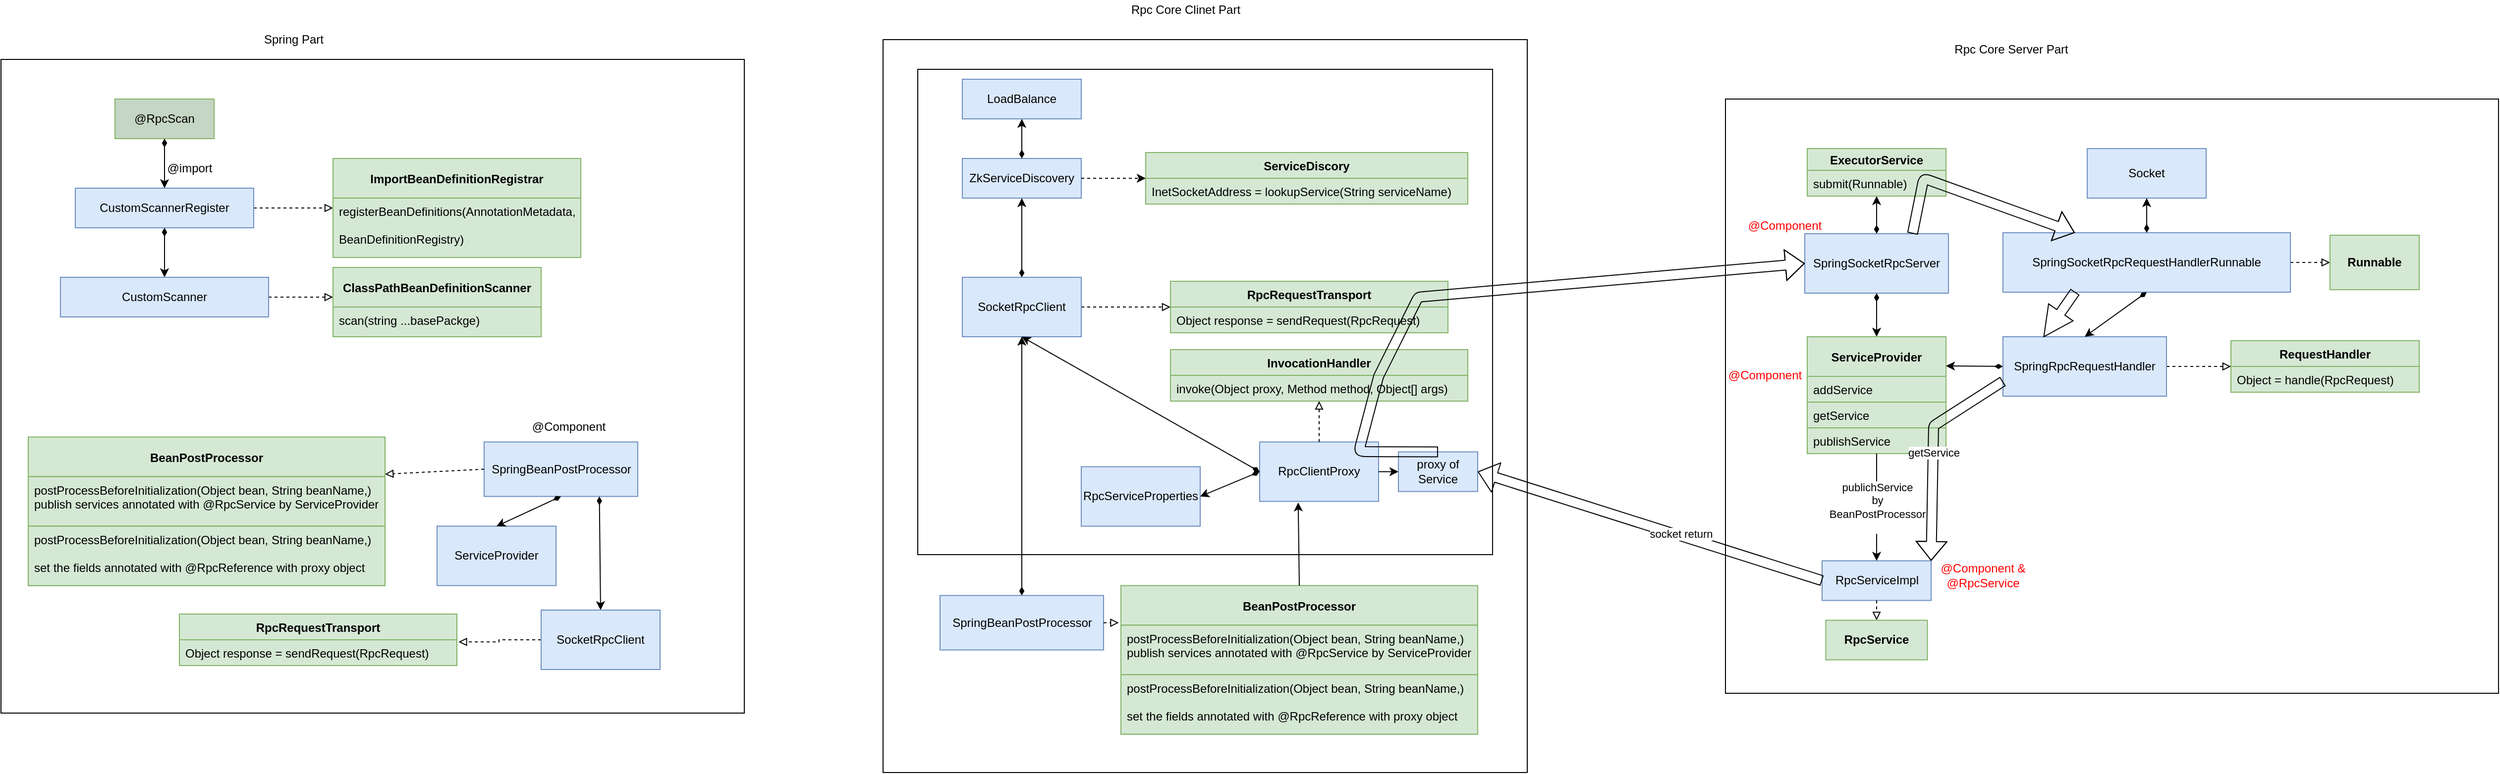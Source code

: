 <mxfile version="14.2.5" type="github">
  <diagram id="BumKpP9zG7-PkTxgRSuZ" name="Page-1">
    <mxGraphModel dx="1863" dy="862" grid="1" gridSize="10" guides="1" tooltips="1" connect="1" arrows="1" fold="1" page="0" pageScale="1" pageWidth="1200" pageHeight="1920" math="0" shadow="0">
      <root>
        <mxCell id="0" />
        <mxCell id="1" parent="0" />
        <mxCell id="OFLN6ch1py2yGaiHkbmR-164" value="" style="rounded=0;whiteSpace=wrap;html=1;strokeWidth=1;" vertex="1" parent="1">
          <mxGeometry x="1460" y="340" width="780" height="600" as="geometry" />
        </mxCell>
        <mxCell id="OFLN6ch1py2yGaiHkbmR-28" value="" style="rounded=0;whiteSpace=wrap;html=1;" vertex="1" parent="1">
          <mxGeometry x="610" y="280" width="650" height="740" as="geometry" />
        </mxCell>
        <mxCell id="OFLN6ch1py2yGaiHkbmR-104" value="" style="rounded=0;whiteSpace=wrap;html=1;strokeWidth=1;" vertex="1" parent="1">
          <mxGeometry x="645" y="310" width="580" height="490" as="geometry" />
        </mxCell>
        <mxCell id="OFLN6ch1py2yGaiHkbmR-25" value="" style="rounded=0;whiteSpace=wrap;html=1;" vertex="1" parent="1">
          <mxGeometry x="-280" y="300" width="750" height="660" as="geometry" />
        </mxCell>
        <mxCell id="OFLN6ch1py2yGaiHkbmR-8" value="" style="edgeStyle=orthogonalEdgeStyle;rounded=0;orthogonalLoop=1;jettySize=auto;html=1;startArrow=diamondThin;startFill=1;" edge="1" parent="1" source="OFLN6ch1py2yGaiHkbmR-2" target="OFLN6ch1py2yGaiHkbmR-7">
          <mxGeometry relative="1" as="geometry" />
        </mxCell>
        <mxCell id="OFLN6ch1py2yGaiHkbmR-12" value="" style="edgeStyle=orthogonalEdgeStyle;rounded=0;orthogonalLoop=1;jettySize=auto;html=1;startArrow=none;startFill=0;endArrow=block;endFill=0;dashed=1;" edge="1" parent="1" source="OFLN6ch1py2yGaiHkbmR-2">
          <mxGeometry relative="1" as="geometry">
            <mxPoint x="55" y="450" as="targetPoint" />
          </mxGeometry>
        </mxCell>
        <mxCell id="OFLN6ch1py2yGaiHkbmR-2" value="CustomScannerRegister" style="rounded=0;whiteSpace=wrap;html=1;fillColor=#dae8fc;strokeColor=#6c8ebf;" vertex="1" parent="1">
          <mxGeometry x="-205" y="430" width="180" height="40" as="geometry" />
        </mxCell>
        <mxCell id="OFLN6ch1py2yGaiHkbmR-3" value="&lt;div&gt;@RpcScan&lt;/div&gt;" style="rounded=0;whiteSpace=wrap;html=1;strokeColor=#82b366;fillColor=#C5D6C4;" vertex="1" parent="1">
          <mxGeometry x="-165" y="340" width="100" height="40" as="geometry" />
        </mxCell>
        <mxCell id="OFLN6ch1py2yGaiHkbmR-4" value="" style="endArrow=classic;html=1;exitX=0.5;exitY=1;exitDx=0;exitDy=0;startArrow=diamondThin;startFill=1;endFill=1;" edge="1" parent="1" source="OFLN6ch1py2yGaiHkbmR-3" target="OFLN6ch1py2yGaiHkbmR-2">
          <mxGeometry width="50" height="50" relative="1" as="geometry">
            <mxPoint x="-10" y="420" as="sourcePoint" />
            <mxPoint x="40" y="370" as="targetPoint" />
          </mxGeometry>
        </mxCell>
        <mxCell id="OFLN6ch1py2yGaiHkbmR-14" value="" style="edgeStyle=orthogonalEdgeStyle;rounded=0;orthogonalLoop=1;jettySize=auto;html=1;dashed=1;startArrow=none;startFill=0;endArrow=block;endFill=0;" edge="1" parent="1" source="OFLN6ch1py2yGaiHkbmR-7">
          <mxGeometry relative="1" as="geometry">
            <mxPoint x="55" y="540" as="targetPoint" />
          </mxGeometry>
        </mxCell>
        <mxCell id="OFLN6ch1py2yGaiHkbmR-7" value="CustomScanner" style="whiteSpace=wrap;html=1;rounded=0;fillColor=#dae8fc;strokeColor=#6c8ebf;" vertex="1" parent="1">
          <mxGeometry x="-220" y="520" width="210" height="40" as="geometry" />
        </mxCell>
        <mxCell id="OFLN6ch1py2yGaiHkbmR-15" value="@import" style="text;html=1;align=center;verticalAlign=middle;resizable=0;points=[];autosize=1;" vertex="1" parent="1">
          <mxGeometry x="-120" y="400" width="60" height="20" as="geometry" />
        </mxCell>
        <mxCell id="OFLN6ch1py2yGaiHkbmR-17" value="SpringBeanPostProcessor" style="whiteSpace=wrap;html=1;rounded=0;strokeColor=#6c8ebf;fillColor=#dae8fc;" vertex="1" parent="1">
          <mxGeometry x="207.5" y="686.25" width="155" height="55" as="geometry" />
        </mxCell>
        <mxCell id="OFLN6ch1py2yGaiHkbmR-19" value="" style="endArrow=block;html=1;dashed=1;exitX=0;exitY=0.5;exitDx=0;exitDy=0;entryX=1;entryY=0.25;entryDx=0;entryDy=0;endFill=0;" edge="1" parent="1" source="OFLN6ch1py2yGaiHkbmR-17" target="OFLN6ch1py2yGaiHkbmR-50">
          <mxGeometry width="50" height="50" relative="1" as="geometry">
            <mxPoint x="-20" y="755" as="sourcePoint" />
            <mxPoint x="50" y="795" as="targetPoint" />
          </mxGeometry>
        </mxCell>
        <mxCell id="OFLN6ch1py2yGaiHkbmR-20" value="ServiceProvider" style="whiteSpace=wrap;html=1;rounded=0;strokeColor=#6c8ebf;fillColor=#dae8fc;" vertex="1" parent="1">
          <mxGeometry x="160" y="771.25" width="120" height="60" as="geometry" />
        </mxCell>
        <mxCell id="OFLN6ch1py2yGaiHkbmR-24" value="" style="endArrow=classic;startArrow=diamondThin;html=1;startFill=1;exitX=0.5;exitY=1;exitDx=0;exitDy=0;entryX=0.5;entryY=0;entryDx=0;entryDy=0;" edge="1" parent="1" source="OFLN6ch1py2yGaiHkbmR-17" target="OFLN6ch1py2yGaiHkbmR-20">
          <mxGeometry width="50" height="50" relative="1" as="geometry">
            <mxPoint x="-190" y="855" as="sourcePoint" />
            <mxPoint x="-140" y="805" as="targetPoint" />
          </mxGeometry>
        </mxCell>
        <mxCell id="OFLN6ch1py2yGaiHkbmR-26" value="@Component" style="text;html=1;strokeColor=none;fillColor=none;align=center;verticalAlign=middle;whiteSpace=wrap;rounded=0;" vertex="1" parent="1">
          <mxGeometry x="257.5" y="661.25" width="70" height="20" as="geometry" />
        </mxCell>
        <mxCell id="OFLN6ch1py2yGaiHkbmR-27" value="&lt;div&gt;Spring Part&lt;/div&gt;" style="text;html=1;align=center;verticalAlign=middle;resizable=0;points=[];autosize=1;" vertex="1" parent="1">
          <mxGeometry x="-25" y="270" width="80" height="20" as="geometry" />
        </mxCell>
        <mxCell id="OFLN6ch1py2yGaiHkbmR-29" value="Rpc Core Clinet Part" style="text;html=1;align=center;verticalAlign=middle;resizable=0;points=[];autosize=1;" vertex="1" parent="1">
          <mxGeometry x="850" y="240" width="130" height="20" as="geometry" />
        </mxCell>
        <mxCell id="OFLN6ch1py2yGaiHkbmR-31" value="Rpc Core Server Part" style="text;html=1;align=center;verticalAlign=middle;resizable=0;points=[];autosize=1;" vertex="1" parent="1">
          <mxGeometry x="1682.5" y="280" width="130" height="20" as="geometry" />
        </mxCell>
        <mxCell id="OFLN6ch1py2yGaiHkbmR-34" value="" style="edgeStyle=orthogonalEdgeStyle;rounded=0;orthogonalLoop=1;jettySize=auto;html=1;startArrow=none;startFill=0;endArrow=block;endFill=0;dashed=1;entryX=0;entryY=0.5;entryDx=0;entryDy=0;" edge="1" parent="1" source="OFLN6ch1py2yGaiHkbmR-32" target="OFLN6ch1py2yGaiHkbmR-54">
          <mxGeometry relative="1" as="geometry">
            <mxPoint x="890.0" y="400" as="targetPoint" />
          </mxGeometry>
        </mxCell>
        <mxCell id="OFLN6ch1py2yGaiHkbmR-42" value="" style="edgeStyle=orthogonalEdgeStyle;rounded=0;orthogonalLoop=1;jettySize=auto;html=1;startArrow=diamondThin;startFill=1;endArrow=classic;endFill=1;" edge="1" parent="1" source="OFLN6ch1py2yGaiHkbmR-32" target="OFLN6ch1py2yGaiHkbmR-41">
          <mxGeometry relative="1" as="geometry" />
        </mxCell>
        <mxCell id="OFLN6ch1py2yGaiHkbmR-32" value="SocketRpcClient" style="rounded=0;whiteSpace=wrap;html=1;fillColor=#dae8fc;strokeColor=#6c8ebf;" vertex="1" parent="1">
          <mxGeometry x="690" y="520" width="120" height="60" as="geometry" />
        </mxCell>
        <mxCell id="OFLN6ch1py2yGaiHkbmR-41" value="ZkServiceDiscovery" style="whiteSpace=wrap;html=1;rounded=0;strokeColor=#6c8ebf;fillColor=#dae8fc;" vertex="1" parent="1">
          <mxGeometry x="690" y="400" width="120" height="40" as="geometry" />
        </mxCell>
        <mxCell id="OFLN6ch1py2yGaiHkbmR-44" value="ClassPathBeanDefinitionScanner" style="swimlane;fontStyle=1;childLayout=stackLayout;horizontal=1;startSize=40;fillColor=#d5e8d4;horizontalStack=0;resizeParent=1;resizeParentMax=0;resizeLast=0;collapsible=1;marginBottom=0;strokeWidth=1;strokeColor=#82b366;" vertex="1" parent="1">
          <mxGeometry x="55" y="510" width="210" height="70" as="geometry">
            <mxRectangle x="-320" y="390" width="50" height="40" as="alternateBounds" />
          </mxGeometry>
        </mxCell>
        <mxCell id="OFLN6ch1py2yGaiHkbmR-46" value="scan(string ...basePackge)" style="text;strokeColor=#82b366;fillColor=#d5e8d4;align=left;verticalAlign=top;spacingLeft=4;spacingRight=4;overflow=hidden;rotatable=0;points=[[0,0.5],[1,0.5]];portConstraint=eastwest;" vertex="1" parent="OFLN6ch1py2yGaiHkbmR-44">
          <mxGeometry y="40" width="210" height="30" as="geometry" />
        </mxCell>
        <mxCell id="OFLN6ch1py2yGaiHkbmR-48" value="ImportBeanDefinitionRegistrar" style="swimlane;fontStyle=1;childLayout=stackLayout;horizontal=1;startSize=40;fillColor=#d5e8d4;horizontalStack=0;resizeParent=1;resizeParentMax=0;resizeLast=0;collapsible=1;marginBottom=0;strokeWidth=1;strokeColor=#82b366;" vertex="1" parent="1">
          <mxGeometry x="55" y="400" width="250" height="100" as="geometry">
            <mxRectangle x="-320" y="390" width="50" height="40" as="alternateBounds" />
          </mxGeometry>
        </mxCell>
        <mxCell id="OFLN6ch1py2yGaiHkbmR-49" value="registerBeanDefinitions(AnnotationMetadata, &#xa;&#xa;BeanDefinitionRegistry)" style="text;strokeColor=#82b366;fillColor=#d5e8d4;align=left;verticalAlign=top;spacingLeft=4;spacingRight=4;overflow=hidden;rotatable=0;points=[[0,0.5],[1,0.5]];portConstraint=eastwest;" vertex="1" parent="OFLN6ch1py2yGaiHkbmR-48">
          <mxGeometry y="40" width="250" height="60" as="geometry" />
        </mxCell>
        <mxCell id="OFLN6ch1py2yGaiHkbmR-50" value="BeanPostProcessor" style="swimlane;fontStyle=1;childLayout=stackLayout;horizontal=1;startSize=40;fillColor=#d5e8d4;horizontalStack=0;resizeParent=1;resizeParentMax=0;resizeLast=0;collapsible=1;marginBottom=0;strokeWidth=1;strokeColor=#82b366;" vertex="1" parent="1">
          <mxGeometry x="-252.5" y="681.25" width="360" height="150" as="geometry">
            <mxRectangle x="-690" y="645" width="250" height="40" as="alternateBounds" />
          </mxGeometry>
        </mxCell>
        <mxCell id="OFLN6ch1py2yGaiHkbmR-51" value="postProcessBeforeInitialization(Object bean, String beanName,)&#xa;publish services annotated with @RpcService by ServiceProvider" style="text;strokeColor=#82b366;fillColor=#d5e8d4;align=left;verticalAlign=top;spacingLeft=4;spacingRight=4;overflow=hidden;rotatable=0;points=[[0,0.5],[1,0.5]];portConstraint=eastwest;" vertex="1" parent="OFLN6ch1py2yGaiHkbmR-50">
          <mxGeometry y="40" width="360" height="50" as="geometry" />
        </mxCell>
        <mxCell id="OFLN6ch1py2yGaiHkbmR-53" value="postProcessBeforeInitialization(Object bean, String beanName,) &#xa;&#xa;set the fields annotated with @RpcReference with proxy object" style="text;strokeColor=#82b366;fillColor=#d5e8d4;align=left;verticalAlign=top;spacingLeft=4;spacingRight=4;overflow=hidden;rotatable=0;points=[[0,0.5],[1,0.5]];portConstraint=eastwest;" vertex="1" parent="OFLN6ch1py2yGaiHkbmR-50">
          <mxGeometry y="90" width="360" height="60" as="geometry" />
        </mxCell>
        <mxCell id="OFLN6ch1py2yGaiHkbmR-54" value="RpcRequestTransport" style="swimlane;fontStyle=1;childLayout=stackLayout;horizontal=1;startSize=26;fillColor=#d5e8d4;horizontalStack=0;resizeParent=1;resizeParentMax=0;resizeLast=0;collapsible=1;marginBottom=0;strokeWidth=1;strokeColor=#82b366;" vertex="1" parent="1">
          <mxGeometry x="900" y="524" width="280" height="52" as="geometry" />
        </mxCell>
        <mxCell id="OFLN6ch1py2yGaiHkbmR-55" value="Object response = sendRequest(RpcRequest)" style="text;strokeColor=#82b366;fillColor=#d5e8d4;align=left;verticalAlign=top;spacingLeft=4;spacingRight=4;overflow=hidden;rotatable=0;points=[[0,0.5],[1,0.5]];portConstraint=eastwest;" vertex="1" parent="OFLN6ch1py2yGaiHkbmR-54">
          <mxGeometry y="26" width="280" height="26" as="geometry" />
        </mxCell>
        <mxCell id="OFLN6ch1py2yGaiHkbmR-58" value="ServiceDiscory" style="swimlane;fontStyle=1;childLayout=stackLayout;horizontal=1;startSize=26;fillColor=#d5e8d4;horizontalStack=0;resizeParent=1;resizeParentMax=0;resizeLast=0;collapsible=1;marginBottom=0;strokeWidth=1;strokeColor=#82b366;" vertex="1" parent="1">
          <mxGeometry x="875" y="394" width="325" height="52" as="geometry" />
        </mxCell>
        <mxCell id="OFLN6ch1py2yGaiHkbmR-61" value="InetSocketAddress = lookupService(String serviceName)" style="text;strokeColor=#82b366;fillColor=#d5e8d4;align=left;verticalAlign=top;spacingLeft=4;spacingRight=4;overflow=hidden;rotatable=0;points=[[0,0.5],[1,0.5]];portConstraint=eastwest;" vertex="1" parent="OFLN6ch1py2yGaiHkbmR-58">
          <mxGeometry y="26" width="325" height="26" as="geometry" />
        </mxCell>
        <mxCell id="OFLN6ch1py2yGaiHkbmR-62" value="" style="endArrow=classic;html=1;dashed=1;exitX=1;exitY=0.5;exitDx=0;exitDy=0;entryX=0;entryY=0.5;entryDx=0;entryDy=0;" edge="1" parent="1" source="OFLN6ch1py2yGaiHkbmR-41" target="OFLN6ch1py2yGaiHkbmR-58">
          <mxGeometry width="50" height="50" relative="1" as="geometry">
            <mxPoint x="940" y="480" as="sourcePoint" />
            <mxPoint x="990" y="430" as="targetPoint" />
          </mxGeometry>
        </mxCell>
        <mxCell id="OFLN6ch1py2yGaiHkbmR-64" value="SpringSocketRpcServer" style="rounded=0;whiteSpace=wrap;html=1;strokeWidth=1;fillColor=#dae8fc;strokeColor=#6c8ebf;" vertex="1" parent="1">
          <mxGeometry x="1540" y="476" width="145" height="60" as="geometry" />
        </mxCell>
        <mxCell id="OFLN6ch1py2yGaiHkbmR-70" value="" style="endArrow=classic;html=1;exitX=0.5;exitY=1;exitDx=0;exitDy=0;entryX=0.5;entryY=0;entryDx=0;entryDy=0;endFill=1;startArrow=diamondThin;startFill=1;" edge="1" parent="1" source="OFLN6ch1py2yGaiHkbmR-64" target="OFLN6ch1py2yGaiHkbmR-93">
          <mxGeometry width="50" height="50" relative="1" as="geometry">
            <mxPoint x="1587.5" y="580" as="sourcePoint" />
            <mxPoint x="1690" y="624" as="targetPoint" />
          </mxGeometry>
        </mxCell>
        <mxCell id="OFLN6ch1py2yGaiHkbmR-71" value="" style="endArrow=classic;html=1;exitX=0.5;exitY=0;exitDx=0;exitDy=0;endFill=1;startArrow=diamondThin;startFill=1;entryX=0.5;entryY=1;entryDx=0;entryDy=0;" edge="1" parent="1" source="OFLN6ch1py2yGaiHkbmR-64" target="OFLN6ch1py2yGaiHkbmR-98">
          <mxGeometry width="50" height="50" relative="1" as="geometry">
            <mxPoint x="1612.5" y="536" as="sourcePoint" />
            <mxPoint x="1612.5" y="420" as="targetPoint" />
          </mxGeometry>
        </mxCell>
        <mxCell id="OFLN6ch1py2yGaiHkbmR-74" value="" style="edgeStyle=orthogonalEdgeStyle;rounded=0;orthogonalLoop=1;jettySize=auto;html=1;startArrow=none;startFill=0;endArrow=block;endFill=0;dashed=1;" edge="1" parent="1" source="OFLN6ch1py2yGaiHkbmR-72" target="OFLN6ch1py2yGaiHkbmR-73">
          <mxGeometry relative="1" as="geometry" />
        </mxCell>
        <mxCell id="OFLN6ch1py2yGaiHkbmR-72" value="SpringSocketRpcRequestHandlerRunnable" style="rounded=0;whiteSpace=wrap;html=1;strokeWidth=1;fillColor=#dae8fc;strokeColor=#6c8ebf;" vertex="1" parent="1">
          <mxGeometry x="1740" y="475" width="290" height="60" as="geometry" />
        </mxCell>
        <mxCell id="OFLN6ch1py2yGaiHkbmR-73" value="&lt;b&gt;Runnable&lt;/b&gt;" style="whiteSpace=wrap;html=1;rounded=0;strokeColor=#82b366;strokeWidth=1;fillColor=#d5e8d4;" vertex="1" parent="1">
          <mxGeometry x="2070" y="477.5" width="90" height="55" as="geometry" />
        </mxCell>
        <mxCell id="OFLN6ch1py2yGaiHkbmR-75" value="Socket" style="whiteSpace=wrap;html=1;rounded=0;strokeColor=#6c8ebf;strokeWidth=1;fillColor=#dae8fc;" vertex="1" parent="1">
          <mxGeometry x="1825" y="390" width="120" height="50" as="geometry" />
        </mxCell>
        <mxCell id="OFLN6ch1py2yGaiHkbmR-80" value="" style="edgeStyle=orthogonalEdgeStyle;rounded=0;orthogonalLoop=1;jettySize=auto;html=1;dashed=1;startArrow=none;startFill=0;endArrow=block;endFill=0;entryX=0;entryY=0.5;entryDx=0;entryDy=0;exitX=1;exitY=0.5;exitDx=0;exitDy=0;" edge="1" parent="1" source="OFLN6ch1py2yGaiHkbmR-76" target="OFLN6ch1py2yGaiHkbmR-84">
          <mxGeometry relative="1" as="geometry">
            <mxPoint x="2202.5" y="625" as="targetPoint" />
          </mxGeometry>
        </mxCell>
        <mxCell id="OFLN6ch1py2yGaiHkbmR-76" value="SpringRpcRequestHandler" style="whiteSpace=wrap;html=1;rounded=0;strokeColor=#6c8ebf;strokeWidth=1;fillColor=#dae8fc;" vertex="1" parent="1">
          <mxGeometry x="1740" y="580" width="165" height="60" as="geometry" />
        </mxCell>
        <mxCell id="OFLN6ch1py2yGaiHkbmR-77" value="" style="endArrow=classic;html=1;exitX=0.5;exitY=0;exitDx=0;exitDy=0;entryX=0.5;entryY=1;entryDx=0;entryDy=0;endFill=1;startArrow=diamondThin;startFill=1;" edge="1" parent="1" target="OFLN6ch1py2yGaiHkbmR-75" source="OFLN6ch1py2yGaiHkbmR-72">
          <mxGeometry width="50" height="50" relative="1" as="geometry">
            <mxPoint x="1912.5" y="571" as="sourcePoint" />
            <mxPoint x="1937.5" y="565" as="targetPoint" />
          </mxGeometry>
        </mxCell>
        <mxCell id="OFLN6ch1py2yGaiHkbmR-78" value="" style="endArrow=classic;html=1;exitX=0.5;exitY=1;exitDx=0;exitDy=0;entryX=0.5;entryY=0;entryDx=0;entryDy=0;endFill=1;startArrow=diamondThin;startFill=1;" edge="1" parent="1" target="OFLN6ch1py2yGaiHkbmR-76" source="OFLN6ch1py2yGaiHkbmR-72">
          <mxGeometry width="50" height="50" relative="1" as="geometry">
            <mxPoint x="1912.5" y="571" as="sourcePoint" />
            <mxPoint x="1810" y="635" as="targetPoint" />
          </mxGeometry>
        </mxCell>
        <mxCell id="OFLN6ch1py2yGaiHkbmR-84" value="RequestHandler" style="swimlane;fontStyle=1;childLayout=stackLayout;horizontal=1;startSize=26;fillColor=#d5e8d4;horizontalStack=0;resizeParent=1;resizeParentMax=0;resizeLast=0;collapsible=1;marginBottom=0;strokeWidth=1;strokeColor=#82b366;" vertex="1" parent="1">
          <mxGeometry x="1970" y="584" width="190" height="52" as="geometry" />
        </mxCell>
        <mxCell id="OFLN6ch1py2yGaiHkbmR-85" value="Object = handle(RpcRequest)" style="text;strokeColor=#82b366;fillColor=#d5e8d4;align=left;verticalAlign=top;spacingLeft=4;spacingRight=4;overflow=hidden;rotatable=0;points=[[0,0.5],[1,0.5]];portConstraint=eastwest;" vertex="1" parent="OFLN6ch1py2yGaiHkbmR-84">
          <mxGeometry y="26" width="190" height="26" as="geometry" />
        </mxCell>
        <mxCell id="OFLN6ch1py2yGaiHkbmR-93" value="ServiceProvider" style="swimlane;fontStyle=1;childLayout=stackLayout;horizontal=1;startSize=40;fillColor=#d5e8d4;horizontalStack=0;resizeParent=1;resizeParentMax=0;resizeLast=0;collapsible=1;marginBottom=0;strokeWidth=1;strokeColor=#82b366;" vertex="1" parent="1">
          <mxGeometry x="1542.5" y="580" width="140" height="118" as="geometry" />
        </mxCell>
        <mxCell id="OFLN6ch1py2yGaiHkbmR-94" value="addService" style="text;strokeColor=#82b366;fillColor=#d5e8d4;align=left;verticalAlign=top;spacingLeft=4;spacingRight=4;overflow=hidden;rotatable=0;points=[[0,0.5],[1,0.5]];portConstraint=eastwest;" vertex="1" parent="OFLN6ch1py2yGaiHkbmR-93">
          <mxGeometry y="40" width="140" height="26" as="geometry" />
        </mxCell>
        <mxCell id="OFLN6ch1py2yGaiHkbmR-95" value="getService" style="text;strokeColor=#82b366;fillColor=#d5e8d4;align=left;verticalAlign=top;spacingLeft=4;spacingRight=4;overflow=hidden;rotatable=0;points=[[0,0.5],[1,0.5]];portConstraint=eastwest;" vertex="1" parent="OFLN6ch1py2yGaiHkbmR-93">
          <mxGeometry y="66" width="140" height="26" as="geometry" />
        </mxCell>
        <mxCell id="OFLN6ch1py2yGaiHkbmR-96" value="publishService" style="text;strokeColor=#82b366;fillColor=#d5e8d4;align=left;verticalAlign=top;spacingLeft=4;spacingRight=4;overflow=hidden;rotatable=0;points=[[0,0.5],[1,0.5]];portConstraint=eastwest;" vertex="1" parent="OFLN6ch1py2yGaiHkbmR-93">
          <mxGeometry y="92" width="140" height="26" as="geometry" />
        </mxCell>
        <mxCell id="OFLN6ch1py2yGaiHkbmR-97" value="" style="endArrow=classic;html=1;exitX=0;exitY=0.5;exitDx=0;exitDy=0;entryX=1;entryY=0.25;entryDx=0;entryDy=0;endFill=1;startArrow=diamondThin;startFill=1;" edge="1" parent="1" source="OFLN6ch1py2yGaiHkbmR-76" target="OFLN6ch1py2yGaiHkbmR-93">
          <mxGeometry width="50" height="50" relative="1" as="geometry">
            <mxPoint x="1542.5" y="536.0" as="sourcePoint" />
            <mxPoint x="1670" y="690.0" as="targetPoint" />
          </mxGeometry>
        </mxCell>
        <mxCell id="OFLN6ch1py2yGaiHkbmR-98" value="ExecutorService" style="swimlane;fontStyle=1;childLayout=stackLayout;horizontal=1;startSize=22;fillColor=#d5e8d4;horizontalStack=0;resizeParent=1;resizeParentMax=0;resizeLast=0;collapsible=1;marginBottom=0;strokeWidth=1;strokeColor=#82b366;" vertex="1" parent="1">
          <mxGeometry x="1542.5" y="390" width="140" height="48" as="geometry" />
        </mxCell>
        <mxCell id="OFLN6ch1py2yGaiHkbmR-99" value="submit(Runnable)" style="text;strokeColor=#82b366;fillColor=#d5e8d4;align=left;verticalAlign=top;spacingLeft=4;spacingRight=4;overflow=hidden;rotatable=0;points=[[0,0.5],[1,0.5]];portConstraint=eastwest;" vertex="1" parent="OFLN6ch1py2yGaiHkbmR-98">
          <mxGeometry y="22" width="140" height="26" as="geometry" />
        </mxCell>
        <mxCell id="OFLN6ch1py2yGaiHkbmR-112" value="" style="endArrow=classic;startArrow=diamondThin;html=1;startFill=1;exitX=0.75;exitY=1;exitDx=0;exitDy=0;entryX=0.5;entryY=0;entryDx=0;entryDy=0;" edge="1" parent="1" source="OFLN6ch1py2yGaiHkbmR-17" target="OFLN6ch1py2yGaiHkbmR-117">
          <mxGeometry width="50" height="50" relative="1" as="geometry">
            <mxPoint x="285" y="741.25" as="sourcePoint" />
            <mxPoint x="520" y="690" as="targetPoint" />
          </mxGeometry>
        </mxCell>
        <mxCell id="OFLN6ch1py2yGaiHkbmR-116" value="" style="edgeStyle=orthogonalEdgeStyle;rounded=0;orthogonalLoop=1;jettySize=auto;html=1;startArrow=none;startFill=0;endArrow=block;endFill=0;dashed=1;entryX=1.006;entryY=0.082;entryDx=0;entryDy=0;entryPerimeter=0;" edge="1" parent="1" source="OFLN6ch1py2yGaiHkbmR-117" target="OFLN6ch1py2yGaiHkbmR-119">
          <mxGeometry relative="1" as="geometry">
            <mxPoint x="490.0" y="740" as="targetPoint" />
          </mxGeometry>
        </mxCell>
        <mxCell id="OFLN6ch1py2yGaiHkbmR-117" value="SocketRpcClient" style="rounded=0;whiteSpace=wrap;html=1;fillColor=#dae8fc;strokeColor=#6c8ebf;" vertex="1" parent="1">
          <mxGeometry x="265" y="856" width="120" height="60" as="geometry" />
        </mxCell>
        <mxCell id="OFLN6ch1py2yGaiHkbmR-118" value="RpcRequestTransport" style="swimlane;fontStyle=1;childLayout=stackLayout;horizontal=1;startSize=26;fillColor=#d5e8d4;horizontalStack=0;resizeParent=1;resizeParentMax=0;resizeLast=0;collapsible=1;marginBottom=0;strokeWidth=1;strokeColor=#82b366;" vertex="1" parent="1">
          <mxGeometry x="-100" y="860" width="280" height="52" as="geometry" />
        </mxCell>
        <mxCell id="OFLN6ch1py2yGaiHkbmR-119" value="Object response = sendRequest(RpcRequest)" style="text;strokeColor=#82b366;fillColor=#d5e8d4;align=left;verticalAlign=top;spacingLeft=4;spacingRight=4;overflow=hidden;rotatable=0;points=[[0,0.5],[1,0.5]];portConstraint=eastwest;" vertex="1" parent="OFLN6ch1py2yGaiHkbmR-118">
          <mxGeometry y="26" width="280" height="26" as="geometry" />
        </mxCell>
        <mxCell id="OFLN6ch1py2yGaiHkbmR-122" value="SpringBeanPostProcessor" style="whiteSpace=wrap;html=1;rounded=0;strokeColor=#6c8ebf;fillColor=#dae8fc;" vertex="1" parent="1">
          <mxGeometry x="667.5" y="841.25" width="165" height="55" as="geometry" />
        </mxCell>
        <mxCell id="OFLN6ch1py2yGaiHkbmR-124" value="BeanPostProcessor" style="swimlane;fontStyle=1;childLayout=stackLayout;horizontal=1;startSize=40;fillColor=#d5e8d4;horizontalStack=0;resizeParent=1;resizeParentMax=0;resizeLast=0;collapsible=1;marginBottom=0;strokeWidth=1;strokeColor=#82b366;" vertex="1" parent="1">
          <mxGeometry x="850" y="831.25" width="360" height="150" as="geometry">
            <mxRectangle x="-690" y="645" width="250" height="40" as="alternateBounds" />
          </mxGeometry>
        </mxCell>
        <mxCell id="OFLN6ch1py2yGaiHkbmR-125" value="postProcessBeforeInitialization(Object bean, String beanName,)&#xa;publish services annotated with @RpcService by ServiceProvider" style="text;strokeColor=#82b366;fillColor=#d5e8d4;align=left;verticalAlign=top;spacingLeft=4;spacingRight=4;overflow=hidden;rotatable=0;points=[[0,0.5],[1,0.5]];portConstraint=eastwest;" vertex="1" parent="OFLN6ch1py2yGaiHkbmR-124">
          <mxGeometry y="40" width="360" height="50" as="geometry" />
        </mxCell>
        <mxCell id="OFLN6ch1py2yGaiHkbmR-126" value="postProcessBeforeInitialization(Object bean, String beanName,) &#xa;&#xa;set the fields annotated with @RpcReference with proxy object" style="text;strokeColor=#82b366;fillColor=#d5e8d4;align=left;verticalAlign=top;spacingLeft=4;spacingRight=4;overflow=hidden;rotatable=0;points=[[0,0.5],[1,0.5]];portConstraint=eastwest;" vertex="1" parent="OFLN6ch1py2yGaiHkbmR-124">
          <mxGeometry y="90" width="360" height="60" as="geometry" />
        </mxCell>
        <mxCell id="OFLN6ch1py2yGaiHkbmR-127" value="" style="edgeStyle=orthogonalEdgeStyle;rounded=0;orthogonalLoop=1;jettySize=auto;html=1;startArrow=none;startFill=0;endArrow=block;endFill=0;dashed=1;entryX=-0.006;entryY=-0.045;entryDx=0;entryDy=0;exitX=1;exitY=0.5;exitDx=0;exitDy=0;entryPerimeter=0;" edge="1" parent="1" source="OFLN6ch1py2yGaiHkbmR-122" target="OFLN6ch1py2yGaiHkbmR-125">
          <mxGeometry relative="1" as="geometry">
            <mxPoint x="820" y="730" as="sourcePoint" />
            <mxPoint x="910" y="730" as="targetPoint" />
          </mxGeometry>
        </mxCell>
        <mxCell id="OFLN6ch1py2yGaiHkbmR-128" value="" style="endArrow=classic;startArrow=diamondThin;html=1;startFill=1;exitX=0.5;exitY=0;exitDx=0;exitDy=0;entryX=0.5;entryY=1;entryDx=0;entryDy=0;" edge="1" parent="1" source="OFLN6ch1py2yGaiHkbmR-122" target="OFLN6ch1py2yGaiHkbmR-32">
          <mxGeometry width="50" height="50" relative="1" as="geometry">
            <mxPoint x="731.88" y="686.25" as="sourcePoint" />
            <mxPoint x="733.13" y="801.0" as="targetPoint" />
          </mxGeometry>
        </mxCell>
        <mxCell id="OFLN6ch1py2yGaiHkbmR-137" value="RpcClientProxy" style="rounded=0;whiteSpace=wrap;html=1;strokeWidth=1;fillColor=#dae8fc;strokeColor=#6c8ebf;" vertex="1" parent="1">
          <mxGeometry x="990" y="686.25" width="120" height="60" as="geometry" />
        </mxCell>
        <mxCell id="OFLN6ch1py2yGaiHkbmR-139" value="InvocationHandler" style="swimlane;fontStyle=1;childLayout=stackLayout;horizontal=1;startSize=26;fillColor=#d5e8d4;horizontalStack=0;resizeParent=1;resizeParentMax=0;resizeLast=0;collapsible=1;marginBottom=0;strokeWidth=1;strokeColor=#82b366;" vertex="1" parent="1">
          <mxGeometry x="900" y="593" width="300" height="52" as="geometry" />
        </mxCell>
        <mxCell id="OFLN6ch1py2yGaiHkbmR-140" value="invoke(Object proxy, Method method, Object[] args)" style="text;strokeColor=#82b366;fillColor=#d5e8d4;align=left;verticalAlign=top;spacingLeft=4;spacingRight=4;overflow=hidden;rotatable=0;points=[[0,0.5],[1,0.5]];portConstraint=eastwest;" vertex="1" parent="OFLN6ch1py2yGaiHkbmR-139">
          <mxGeometry y="26" width="300" height="26" as="geometry" />
        </mxCell>
        <mxCell id="OFLN6ch1py2yGaiHkbmR-143" value="" style="endArrow=block;html=1;dashed=1;endFill=0;exitX=0.5;exitY=0;exitDx=0;exitDy=0;entryX=0.5;entryY=1;entryDx=0;entryDy=0;" edge="1" parent="1" source="OFLN6ch1py2yGaiHkbmR-137" target="OFLN6ch1py2yGaiHkbmR-139">
          <mxGeometry width="50" height="50" relative="1" as="geometry">
            <mxPoint x="880" y="730" as="sourcePoint" />
            <mxPoint x="970" y="650" as="targetPoint" />
          </mxGeometry>
        </mxCell>
        <mxCell id="OFLN6ch1py2yGaiHkbmR-144" value="" style="endArrow=classic;html=1;startArrow=diamondThin;startFill=1;exitX=0;exitY=0.5;exitDx=0;exitDy=0;entryX=0.5;entryY=1;entryDx=0;entryDy=0;" edge="1" parent="1" source="OFLN6ch1py2yGaiHkbmR-137" target="OFLN6ch1py2yGaiHkbmR-32">
          <mxGeometry width="50" height="50" relative="1" as="geometry">
            <mxPoint x="880" y="730" as="sourcePoint" />
            <mxPoint x="930" y="680" as="targetPoint" />
          </mxGeometry>
        </mxCell>
        <mxCell id="OFLN6ch1py2yGaiHkbmR-145" value="RpcServiceProperties" style="rounded=0;whiteSpace=wrap;html=1;strokeWidth=1;fillColor=#dae8fc;strokeColor=#6c8ebf;" vertex="1" parent="1">
          <mxGeometry x="810" y="711.25" width="120" height="60" as="geometry" />
        </mxCell>
        <mxCell id="OFLN6ch1py2yGaiHkbmR-146" value="" style="endArrow=classic;html=1;startArrow=diamondThin;startFill=1;exitX=0;exitY=0.5;exitDx=0;exitDy=0;entryX=1;entryY=0.5;entryDx=0;entryDy=0;" edge="1" parent="1" source="OFLN6ch1py2yGaiHkbmR-137" target="OFLN6ch1py2yGaiHkbmR-145">
          <mxGeometry width="50" height="50" relative="1" as="geometry">
            <mxPoint x="920" y="740" as="sourcePoint" />
            <mxPoint x="750" y="580" as="targetPoint" />
          </mxGeometry>
        </mxCell>
        <mxCell id="OFLN6ch1py2yGaiHkbmR-149" value="" style="endArrow=classic;html=1;exitX=0.5;exitY=0;exitDx=0;exitDy=0;entryX=0.324;entryY=1.018;entryDx=0;entryDy=0;entryPerimeter=0;" edge="1" parent="1" source="OFLN6ch1py2yGaiHkbmR-124" target="OFLN6ch1py2yGaiHkbmR-137">
          <mxGeometry width="50" height="50" relative="1" as="geometry">
            <mxPoint x="940" y="920" as="sourcePoint" />
            <mxPoint x="950" y="754" as="targetPoint" />
          </mxGeometry>
        </mxCell>
        <mxCell id="OFLN6ch1py2yGaiHkbmR-148" value="" style="endArrow=classic;html=1;exitX=1;exitY=0.5;exitDx=0;exitDy=0;entryX=0;entryY=0.5;entryDx=0;entryDy=0;" edge="1" parent="1" source="OFLN6ch1py2yGaiHkbmR-137" target="OFLN6ch1py2yGaiHkbmR-159">
          <mxGeometry width="50" height="50" relative="1" as="geometry">
            <mxPoint x="880" y="840" as="sourcePoint" />
            <mxPoint x="1085" y="816" as="targetPoint" />
          </mxGeometry>
        </mxCell>
        <mxCell id="OFLN6ch1py2yGaiHkbmR-155" value="RpcServiceImpl" style="rounded=0;whiteSpace=wrap;html=1;strokeWidth=1;fillColor=#dae8fc;strokeColor=#6c8ebf;" vertex="1" parent="1">
          <mxGeometry x="1557.5" y="806.25" width="110" height="40" as="geometry" />
        </mxCell>
        <mxCell id="OFLN6ch1py2yGaiHkbmR-156" value="" style="endArrow=block;html=1;dashed=1;endFill=0;exitX=0.5;exitY=1;exitDx=0;exitDy=0;entryX=0.5;entryY=0;entryDx=0;entryDy=0;" edge="1" parent="1" source="OFLN6ch1py2yGaiHkbmR-155" target="OFLN6ch1py2yGaiHkbmR-157">
          <mxGeometry width="50" height="50" relative="1" as="geometry">
            <mxPoint x="1017.5" y="770.25" as="sourcePoint" />
            <mxPoint x="1002.5" y="900.25" as="targetPoint" />
          </mxGeometry>
        </mxCell>
        <mxCell id="OFLN6ch1py2yGaiHkbmR-157" value="&lt;b&gt;RpcService&lt;/b&gt;" style="rounded=0;whiteSpace=wrap;html=1;strokeWidth=1;fillColor=#d5e8d4;strokeColor=#82b366;" vertex="1" parent="1">
          <mxGeometry x="1561.25" y="866.25" width="102.5" height="40" as="geometry" />
        </mxCell>
        <mxCell id="OFLN6ch1py2yGaiHkbmR-159" value="proxy of Service" style="rounded=0;whiteSpace=wrap;html=1;strokeWidth=1;fillColor=#dae8fc;strokeColor=#6c8ebf;" vertex="1" parent="1">
          <mxGeometry x="1130" y="696.25" width="80" height="40" as="geometry" />
        </mxCell>
        <mxCell id="OFLN6ch1py2yGaiHkbmR-162" value="" style="endArrow=classic;html=1;entryX=1;entryY=0.5;entryDx=0;entryDy=0;exitX=0;exitY=0.5;exitDx=0;exitDy=0;shape=flexArrow;" edge="1" parent="1" source="OFLN6ch1py2yGaiHkbmR-155" target="OFLN6ch1py2yGaiHkbmR-159">
          <mxGeometry width="50" height="50" relative="1" as="geometry">
            <mxPoint x="1560" y="710" as="sourcePoint" />
            <mxPoint x="1250" y="620" as="targetPoint" />
          </mxGeometry>
        </mxCell>
        <mxCell id="OFLN6ch1py2yGaiHkbmR-175" value="socket return" style="edgeLabel;html=1;align=center;verticalAlign=middle;resizable=0;points=[];" vertex="1" connectable="0" parent="OFLN6ch1py2yGaiHkbmR-162">
          <mxGeometry x="-0.178" y="-2" relative="1" as="geometry">
            <mxPoint as="offset" />
          </mxGeometry>
        </mxCell>
        <mxCell id="OFLN6ch1py2yGaiHkbmR-167" value="" style="endArrow=classic;html=1;exitX=0.5;exitY=1;exitDx=0;exitDy=0;entryX=0.5;entryY=0;entryDx=0;entryDy=0;" edge="1" parent="1" source="OFLN6ch1py2yGaiHkbmR-93" target="OFLN6ch1py2yGaiHkbmR-155">
          <mxGeometry relative="1" as="geometry">
            <mxPoint x="1620" y="739.41" as="sourcePoint" />
            <mxPoint x="1720" y="739.41" as="targetPoint" />
          </mxGeometry>
        </mxCell>
        <mxCell id="OFLN6ch1py2yGaiHkbmR-168" value="&lt;div&gt;publichService&lt;/div&gt;&lt;div&gt;by&lt;br&gt;&lt;/div&gt;&lt;div&gt;BeanPostProcessor&lt;/div&gt;&lt;div&gt;&lt;br&gt;&lt;/div&gt;" style="edgeLabel;resizable=0;html=1;align=center;verticalAlign=middle;" connectable="0" vertex="1" parent="OFLN6ch1py2yGaiHkbmR-167">
          <mxGeometry relative="1" as="geometry" />
        </mxCell>
        <mxCell id="OFLN6ch1py2yGaiHkbmR-169" value="" style="endArrow=classic;html=1;exitX=0.75;exitY=0;exitDx=0;exitDy=0;shape=flexArrow;entryX=0.25;entryY=0;entryDx=0;entryDy=0;" edge="1" parent="1" source="OFLN6ch1py2yGaiHkbmR-64" target="OFLN6ch1py2yGaiHkbmR-72">
          <mxGeometry width="50" height="50" relative="1" as="geometry">
            <mxPoint x="1820" y="650" as="sourcePoint" />
            <mxPoint x="1740" y="506" as="targetPoint" />
            <Array as="points">
              <mxPoint x="1660" y="420" />
            </Array>
          </mxGeometry>
        </mxCell>
        <mxCell id="OFLN6ch1py2yGaiHkbmR-171" value="" style="endArrow=classic;html=1;exitX=0.25;exitY=1;exitDx=0;exitDy=0;entryX=0.25;entryY=0;entryDx=0;entryDy=0;shape=arrow;" edge="1" parent="1" source="OFLN6ch1py2yGaiHkbmR-72" target="OFLN6ch1py2yGaiHkbmR-76">
          <mxGeometry width="50" height="50" relative="1" as="geometry">
            <mxPoint x="1820" y="650" as="sourcePoint" />
            <mxPoint x="1870" y="600" as="targetPoint" />
          </mxGeometry>
        </mxCell>
        <mxCell id="OFLN6ch1py2yGaiHkbmR-173" value="" style="endArrow=classic;html=1;exitX=0;exitY=0.75;exitDx=0;exitDy=0;entryX=1;entryY=0;entryDx=0;entryDy=0;shape=flexArrow;" edge="1" parent="1" source="OFLN6ch1py2yGaiHkbmR-76" target="OFLN6ch1py2yGaiHkbmR-155">
          <mxGeometry relative="1" as="geometry">
            <mxPoint x="1772.5" y="688.82" as="sourcePoint" />
            <mxPoint x="1872.5" y="688.82" as="targetPoint" />
            <Array as="points">
              <mxPoint x="1670" y="670" />
            </Array>
          </mxGeometry>
        </mxCell>
        <mxCell id="OFLN6ch1py2yGaiHkbmR-174" value="getService" style="edgeLabel;resizable=0;html=1;align=center;verticalAlign=middle;" connectable="0" vertex="1" parent="OFLN6ch1py2yGaiHkbmR-173">
          <mxGeometry relative="1" as="geometry" />
        </mxCell>
        <mxCell id="OFLN6ch1py2yGaiHkbmR-177" value="&lt;font color=&quot;#FF0000&quot;&gt;@Component&lt;/font&gt;" style="text;html=1;strokeColor=none;fillColor=none;align=center;verticalAlign=middle;whiteSpace=wrap;rounded=0;" vertex="1" parent="1">
          <mxGeometry x="1480" y="609" width="40" height="20" as="geometry" />
        </mxCell>
        <mxCell id="OFLN6ch1py2yGaiHkbmR-178" value="&lt;font color=&quot;#FF0000&quot;&gt;@Component &amp;amp; @RpcService&lt;br&gt;&lt;/font&gt;" style="text;html=1;strokeColor=none;fillColor=none;align=center;verticalAlign=middle;whiteSpace=wrap;rounded=0;" vertex="1" parent="1">
          <mxGeometry x="1670" y="811.25" width="100" height="20" as="geometry" />
        </mxCell>
        <mxCell id="OFLN6ch1py2yGaiHkbmR-179" value="&lt;font color=&quot;#FF0000&quot;&gt;@Component&lt;/font&gt;" style="text;html=1;strokeColor=none;fillColor=none;align=center;verticalAlign=middle;whiteSpace=wrap;rounded=0;" vertex="1" parent="1">
          <mxGeometry x="1500" y="457.5" width="40" height="20" as="geometry" />
        </mxCell>
        <mxCell id="OFLN6ch1py2yGaiHkbmR-182" value="" style="edgeStyle=orthogonalEdgeStyle;rounded=0;orthogonalLoop=1;jettySize=auto;html=1;startArrow=diamondThin;startFill=1;endArrow=classic;endFill=1;exitX=0.5;exitY=0;exitDx=0;exitDy=0;" edge="1" parent="1" target="OFLN6ch1py2yGaiHkbmR-183" source="OFLN6ch1py2yGaiHkbmR-41">
          <mxGeometry relative="1" as="geometry">
            <mxPoint x="750" y="390" as="sourcePoint" />
          </mxGeometry>
        </mxCell>
        <mxCell id="OFLN6ch1py2yGaiHkbmR-183" value="LoadBalance" style="whiteSpace=wrap;html=1;rounded=0;strokeColor=#6c8ebf;fillColor=#dae8fc;" vertex="1" parent="1">
          <mxGeometry x="690" y="320" width="120" height="40" as="geometry" />
        </mxCell>
        <mxCell id="OFLN6ch1py2yGaiHkbmR-185" value="" style="endArrow=classic;html=1;exitX=0.5;exitY=0;exitDx=0;exitDy=0;entryX=0;entryY=0.5;entryDx=0;entryDy=0;shape=flexArrow;" edge="1" parent="1" source="OFLN6ch1py2yGaiHkbmR-159" target="OFLN6ch1py2yGaiHkbmR-64">
          <mxGeometry width="50" height="50" relative="1" as="geometry">
            <mxPoint x="1150" y="650" as="sourcePoint" />
            <mxPoint x="1200" y="600" as="targetPoint" />
            <Array as="points">
              <mxPoint x="1090" y="696" />
              <mxPoint x="1110" y="620" />
              <mxPoint x="1150" y="540" />
            </Array>
          </mxGeometry>
        </mxCell>
      </root>
    </mxGraphModel>
  </diagram>
</mxfile>
